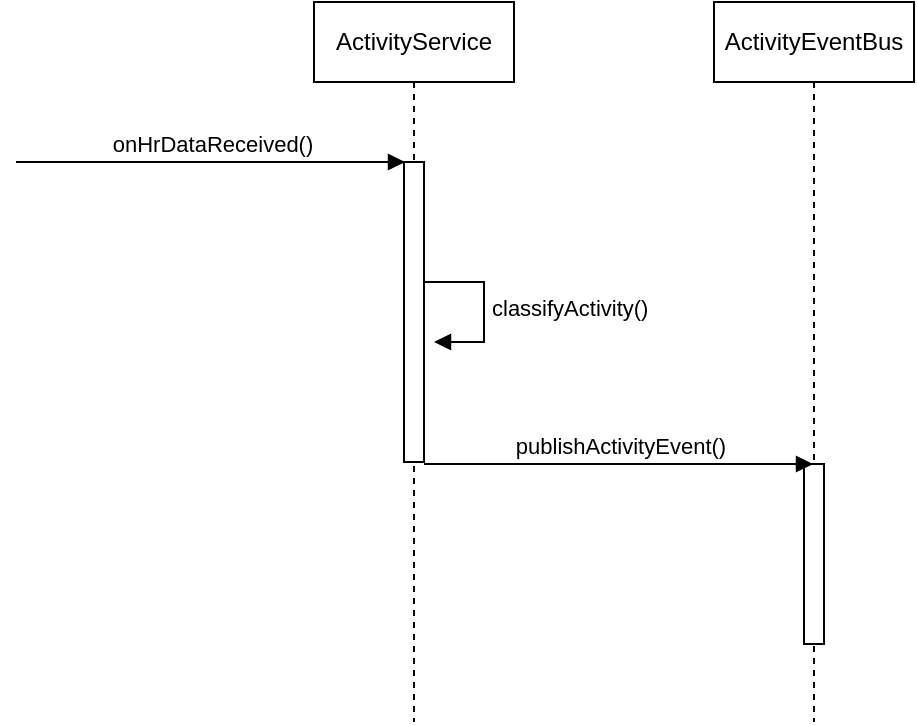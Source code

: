 <mxfile version="21.6.1" type="github">
  <diagram name="Page-1" id="i7-T7kBDOE9hvrY0fKer">
    <mxGraphModel dx="779" dy="1035" grid="1" gridSize="10" guides="1" tooltips="1" connect="1" arrows="1" fold="1" page="1" pageScale="1" pageWidth="827" pageHeight="1169" math="0" shadow="0">
      <root>
        <mxCell id="0" />
        <mxCell id="1" parent="0" />
        <mxCell id="0pzU_xzBcYRR7qvYJCWN-23" value="ActivityService" style="shape=umlLifeline;perimeter=lifelinePerimeter;whiteSpace=wrap;html=1;container=0;dropTarget=0;collapsible=0;recursiveResize=0;outlineConnect=0;portConstraint=eastwest;newEdgeStyle={&quot;edgeStyle&quot;:&quot;elbowEdgeStyle&quot;,&quot;elbow&quot;:&quot;vertical&quot;,&quot;curved&quot;:0,&quot;rounded&quot;:0};" vertex="1" parent="1">
          <mxGeometry x="1120" y="40" width="100" height="360" as="geometry" />
        </mxCell>
        <mxCell id="0pzU_xzBcYRR7qvYJCWN-24" value="" style="html=1;points=[];perimeter=orthogonalPerimeter;outlineConnect=0;targetShapes=umlLifeline;portConstraint=eastwest;newEdgeStyle={&quot;edgeStyle&quot;:&quot;elbowEdgeStyle&quot;,&quot;elbow&quot;:&quot;vertical&quot;,&quot;curved&quot;:0,&quot;rounded&quot;:0};" vertex="1" parent="0pzU_xzBcYRR7qvYJCWN-23">
          <mxGeometry x="45" y="80" width="10" height="150" as="geometry" />
        </mxCell>
        <mxCell id="0pzU_xzBcYRR7qvYJCWN-25" value="classifyActivity()" style="html=1;align=left;spacingLeft=2;endArrow=block;rounded=0;edgeStyle=orthogonalEdgeStyle;curved=0;rounded=0;" edge="1" parent="1">
          <mxGeometry x="0.012" relative="1" as="geometry">
            <mxPoint x="1175" y="180" as="sourcePoint" />
            <Array as="points">
              <mxPoint x="1205" y="210" />
            </Array>
            <mxPoint x="1180" y="210" as="targetPoint" />
            <mxPoint as="offset" />
          </mxGeometry>
        </mxCell>
        <mxCell id="0pzU_xzBcYRR7qvYJCWN-26" value="ActivityEventBus" style="shape=umlLifeline;perimeter=lifelinePerimeter;whiteSpace=wrap;html=1;container=0;dropTarget=0;collapsible=0;recursiveResize=0;outlineConnect=0;portConstraint=eastwest;newEdgeStyle={&quot;edgeStyle&quot;:&quot;elbowEdgeStyle&quot;,&quot;elbow&quot;:&quot;vertical&quot;,&quot;curved&quot;:0,&quot;rounded&quot;:0};" vertex="1" parent="1">
          <mxGeometry x="1320" y="40" width="100" height="360" as="geometry" />
        </mxCell>
        <mxCell id="0pzU_xzBcYRR7qvYJCWN-27" value="" style="html=1;points=[];perimeter=orthogonalPerimeter;outlineConnect=0;targetShapes=umlLifeline;portConstraint=eastwest;newEdgeStyle={&quot;edgeStyle&quot;:&quot;elbowEdgeStyle&quot;,&quot;elbow&quot;:&quot;vertical&quot;,&quot;curved&quot;:0,&quot;rounded&quot;:0};" vertex="1" parent="0pzU_xzBcYRR7qvYJCWN-26">
          <mxGeometry x="45" y="231" width="10" height="90" as="geometry" />
        </mxCell>
        <mxCell id="0pzU_xzBcYRR7qvYJCWN-28" value="publishActivityEvent()" style="html=1;verticalAlign=bottom;endArrow=block;edgeStyle=elbowEdgeStyle;elbow=vertical;curved=0;rounded=0;" edge="1" parent="1">
          <mxGeometry relative="1" as="geometry">
            <mxPoint x="1175" y="271" as="sourcePoint" />
            <Array as="points">
              <mxPoint x="1260" y="271" />
            </Array>
            <mxPoint x="1369.5" y="271" as="targetPoint" />
            <mxPoint as="offset" />
          </mxGeometry>
        </mxCell>
        <mxCell id="0pzU_xzBcYRR7qvYJCWN-36" value="onHrDataReceived()" style="html=1;verticalAlign=bottom;endArrow=block;edgeStyle=elbowEdgeStyle;elbow=vertical;curved=0;rounded=0;" edge="1" parent="1">
          <mxGeometry relative="1" as="geometry">
            <mxPoint x="971" y="120" as="sourcePoint" />
            <Array as="points">
              <mxPoint x="1056" y="120" />
            </Array>
            <mxPoint x="1165.5" y="120" as="targetPoint" />
            <mxPoint as="offset" />
          </mxGeometry>
        </mxCell>
      </root>
    </mxGraphModel>
  </diagram>
</mxfile>
